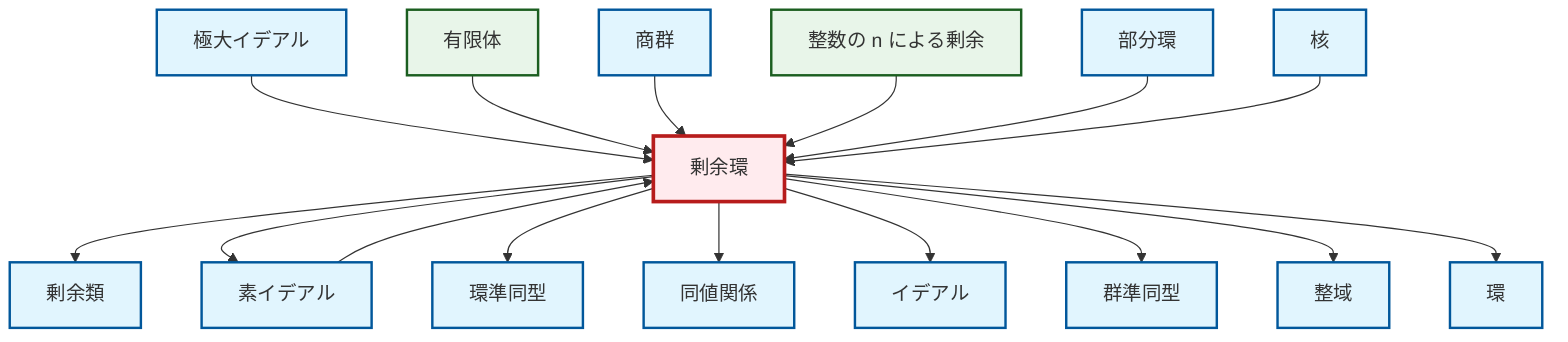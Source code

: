 graph TD
    classDef definition fill:#e1f5fe,stroke:#01579b,stroke-width:2px
    classDef theorem fill:#f3e5f5,stroke:#4a148c,stroke-width:2px
    classDef axiom fill:#fff3e0,stroke:#e65100,stroke-width:2px
    classDef example fill:#e8f5e9,stroke:#1b5e20,stroke-width:2px
    classDef current fill:#ffebee,stroke:#b71c1c,stroke-width:3px
    def-homomorphism["群準同型"]:::definition
    def-integral-domain["整域"]:::definition
    def-subring["部分環"]:::definition
    def-coset["剰余類"]:::definition
    def-prime-ideal["素イデアル"]:::definition
    ex-finite-field["有限体"]:::example
    def-kernel["核"]:::definition
    ex-quotient-integers-mod-n["整数の n による剰余"]:::example
    def-quotient-group["商群"]:::definition
    def-ring["環"]:::definition
    def-ideal["イデアル"]:::definition
    def-maximal-ideal["極大イデアル"]:::definition
    def-ring-homomorphism["環準同型"]:::definition
    def-equivalence-relation["同値関係"]:::definition
    def-quotient-ring["剰余環"]:::definition
    def-maximal-ideal --> def-quotient-ring
    def-quotient-ring --> def-coset
    def-quotient-ring --> def-prime-ideal
    ex-finite-field --> def-quotient-ring
    def-quotient-group --> def-quotient-ring
    def-quotient-ring --> def-ring-homomorphism
    def-quotient-ring --> def-equivalence-relation
    def-quotient-ring --> def-ideal
    ex-quotient-integers-mod-n --> def-quotient-ring
    def-subring --> def-quotient-ring
    def-quotient-ring --> def-homomorphism
    def-quotient-ring --> def-integral-domain
    def-kernel --> def-quotient-ring
    def-quotient-ring --> def-ring
    def-prime-ideal --> def-quotient-ring
    class def-quotient-ring current